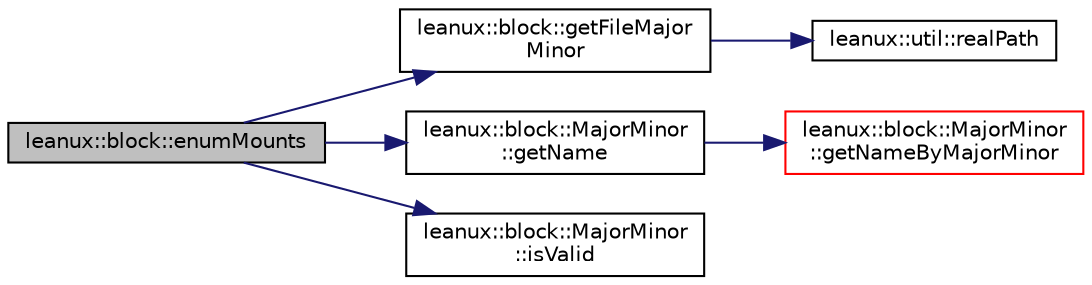 digraph "leanux::block::enumMounts"
{
 // LATEX_PDF_SIZE
  bgcolor="transparent";
  edge [fontname="Helvetica",fontsize="10",labelfontname="Helvetica",labelfontsize="10"];
  node [fontname="Helvetica",fontsize="10",shape=record];
  rankdir="LR";
  Node1 [label="leanux::block::enumMounts",height=0.2,width=0.4,color="black", fillcolor="grey75", style="filled", fontcolor="black",tooltip="Get a map of MajorMinor to MountInfo from /proc/mounts."];
  Node1 -> Node2 [color="midnightblue",fontsize="10",style="solid",fontname="Helvetica"];
  Node2 [label="leanux::block::getFileMajor\lMinor",height=0.2,width=0.4,color="black",URL="$namespaceleanux_1_1block.html#a12e7b3a8ce8e601504f25c9c3e2fa7f0",tooltip="get the MajorMinor for a device file or aliases to it, resolves the devicefile with realpath."];
  Node2 -> Node3 [color="midnightblue",fontsize="10",style="solid",fontname="Helvetica"];
  Node3 [label="leanux::util::realPath",height=0.2,width=0.4,color="black",URL="$namespaceleanux_1_1util.html#a9ae898fe02934e4905ef4665c2871158",tooltip="Convert a path on a filesystem to the realpath if the path is a link."];
  Node1 -> Node4 [color="midnightblue",fontsize="10",style="solid",fontname="Helvetica"];
  Node4 [label="leanux::block::MajorMinor\l::getName",height=0.2,width=0.4,color="black",URL="$classleanux_1_1block_1_1MajorMinor.html#a08c4dd48259318cfd77067e866e05e84",tooltip="get the device name for this MajorMinor."];
  Node4 -> Node5 [color="midnightblue",fontsize="10",style="solid",fontname="Helvetica"];
  Node5 [label="leanux::block::MajorMinor\l::getNameByMajorMinor",height=0.2,width=0.4,color="red",URL="$classleanux_1_1block_1_1MajorMinor.html#adc3f437e329318ee21bddbbebaeb740e",tooltip="Get the DeviceName for the MajorMinor."];
  Node1 -> Node8 [color="midnightblue",fontsize="10",style="solid",fontname="Helvetica"];
  Node8 [label="leanux::block::MajorMinor\l::isValid",height=0.2,width=0.4,color="black",URL="$classleanux_1_1block_1_1MajorMinor.html#a26905a16bdd3e525abb2ada713f80704",tooltip="Test MajorMinor validity."];
}
